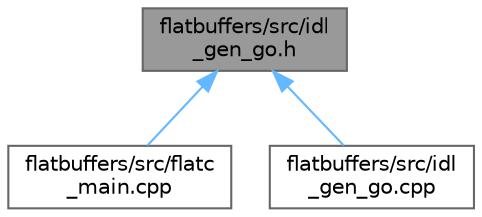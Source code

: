 digraph "flatbuffers/src/idl_gen_go.h"
{
 // LATEX_PDF_SIZE
  bgcolor="transparent";
  edge [fontname=Helvetica,fontsize=10,labelfontname=Helvetica,labelfontsize=10];
  node [fontname=Helvetica,fontsize=10,shape=box,height=0.2,width=0.4];
  Node1 [id="Node000001",label="flatbuffers/src/idl\l_gen_go.h",height=0.2,width=0.4,color="gray40", fillcolor="grey60", style="filled", fontcolor="black",tooltip=" "];
  Node1 -> Node2 [id="edge1_Node000001_Node000002",dir="back",color="steelblue1",style="solid",tooltip=" "];
  Node2 [id="Node000002",label="flatbuffers/src/flatc\l_main.cpp",height=0.2,width=0.4,color="grey40", fillcolor="white", style="filled",URL="$flatc__main_8cpp.html",tooltip=" "];
  Node1 -> Node3 [id="edge2_Node000001_Node000003",dir="back",color="steelblue1",style="solid",tooltip=" "];
  Node3 [id="Node000003",label="flatbuffers/src/idl\l_gen_go.cpp",height=0.2,width=0.4,color="grey40", fillcolor="white", style="filled",URL="$idl__gen__go_8cpp.html",tooltip=" "];
}

